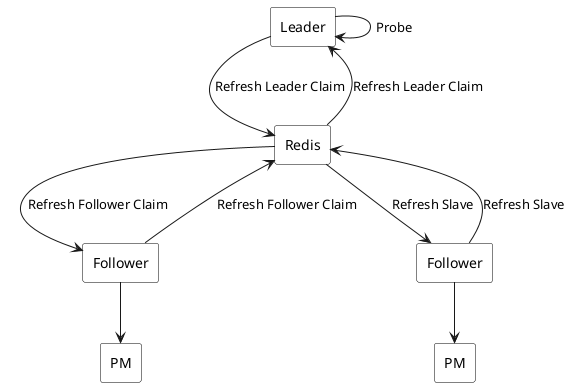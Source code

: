 <--
@startuml
skinparam rectangle {
  BackgroundColor white
  BorderColor black
}

rectangle "Leader" as Leader
rectangle "Redis" as Redis
rectangle "Follower" as Follower1
rectangle "Follower" as Follower2
rectangle "PM" as PM1
rectangle "PM" as PM2

Leader -> Leader : Probe
Leader --> Redis : Refresh Leader Claim
Redis --> Leader : Refresh Leader Claim

Redis --> Follower1 : Refresh Follower Claim
Follower1 --> Redis : Refresh Follower Claim

Redis --> Follower2 : Refresh Slave
Follower2 --> Redis : Refresh Slave

Follower1 --> PM1
Follower2 --> PM2
@enduml
-->